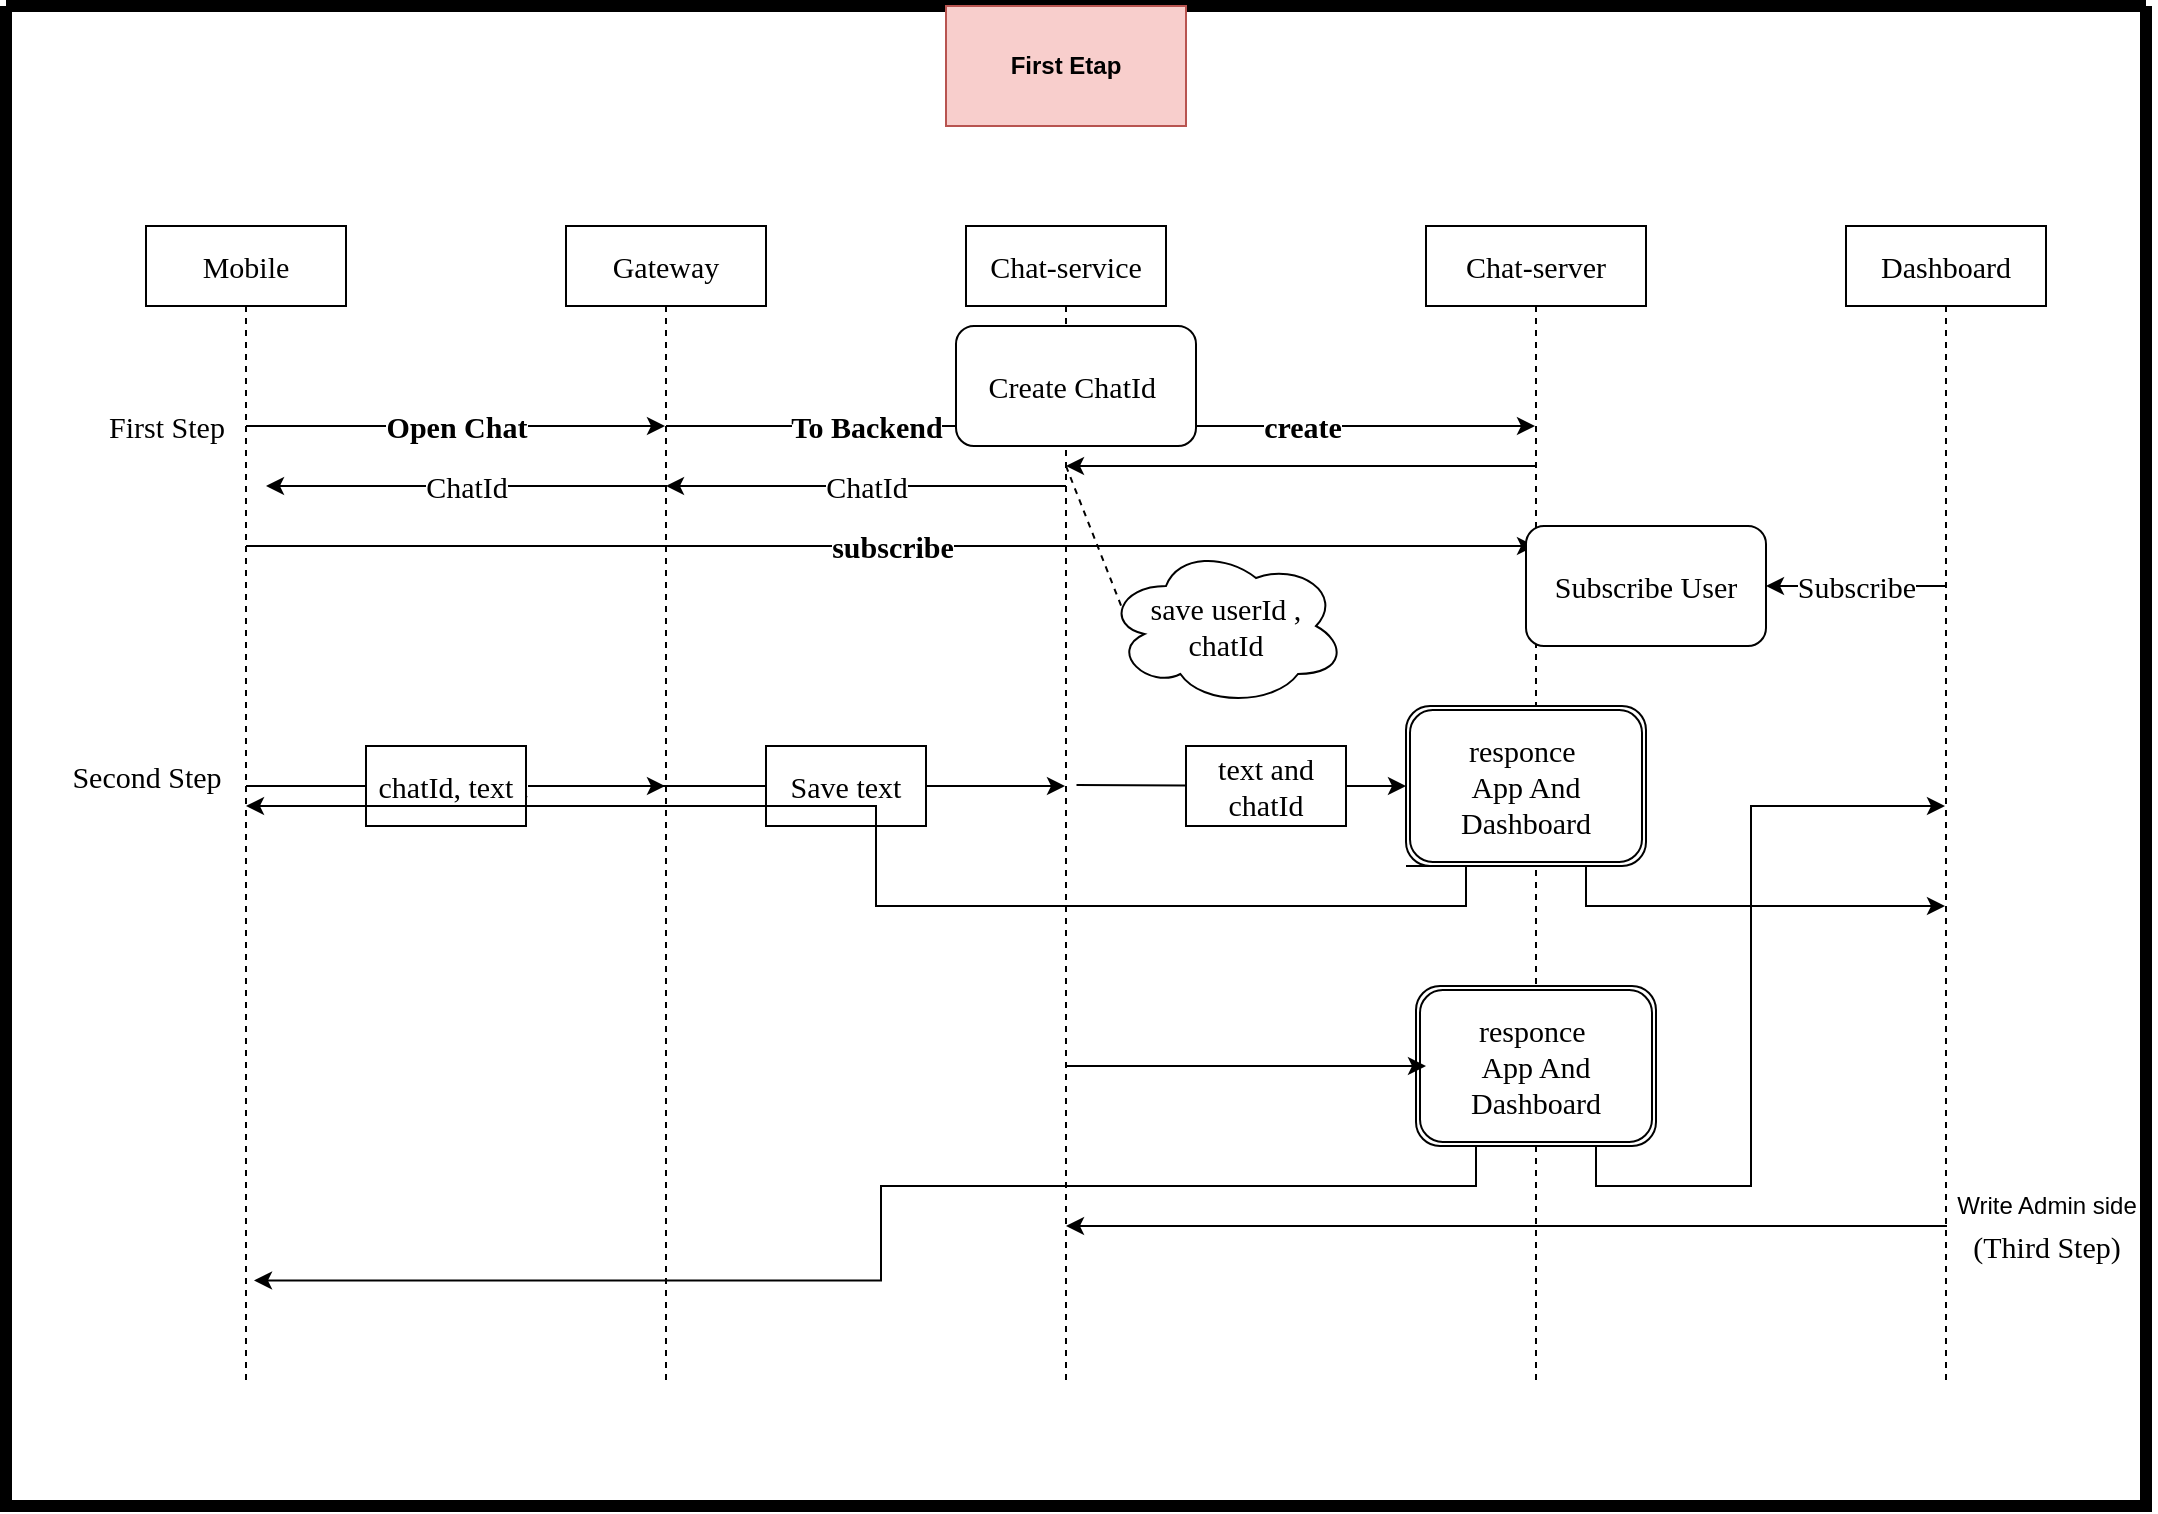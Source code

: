 <mxfile version="20.8.8" type="github">
  <diagram name="Page-1" id="KIwHybLn52e8ehzTKOoV">
    <mxGraphModel dx="2261" dy="1933" grid="1" gridSize="10" guides="1" tooltips="1" connect="1" arrows="1" fold="1" page="1" pageScale="1" pageWidth="827" pageHeight="1169" math="0" shadow="0">
      <root>
        <mxCell id="0" />
        <mxCell id="1" parent="0" />
        <mxCell id="veVKL41kce-d5Y9GhIfq-1" value="Mobile" style="shape=umlLifeline;perimeter=lifelinePerimeter;whiteSpace=wrap;html=1;container=1;collapsible=0;recursiveResize=0;outlineConnect=0;fontFamily=Times New Roman;fontSize=15;" vertex="1" parent="1">
          <mxGeometry x="70" y="60" width="100" height="580" as="geometry" />
        </mxCell>
        <mxCell id="veVKL41kce-d5Y9GhIfq-6" value="" style="endArrow=classic;html=1;rounded=0;fontFamily=Times New Roman;fontSize=15;" edge="1" parent="veVKL41kce-d5Y9GhIfq-1" target="veVKL41kce-d5Y9GhIfq-2">
          <mxGeometry relative="1" as="geometry">
            <mxPoint x="50" y="100" as="sourcePoint" />
            <mxPoint x="150" y="100" as="targetPoint" />
            <Array as="points">
              <mxPoint x="150" y="100" />
            </Array>
          </mxGeometry>
        </mxCell>
        <mxCell id="veVKL41kce-d5Y9GhIfq-7" value="&lt;b style=&quot;font-size: 15px;&quot;&gt;Open Chat&lt;/b&gt;" style="edgeLabel;resizable=0;html=1;align=center;verticalAlign=middle;fontFamily=Times New Roman;fontSize=15;" connectable="0" vertex="1" parent="veVKL41kce-d5Y9GhIfq-6">
          <mxGeometry relative="1" as="geometry" />
        </mxCell>
        <mxCell id="veVKL41kce-d5Y9GhIfq-2" value="Gateway" style="shape=umlLifeline;perimeter=lifelinePerimeter;whiteSpace=wrap;html=1;container=1;collapsible=0;recursiveResize=0;outlineConnect=0;fontFamily=Times New Roman;fontSize=15;" vertex="1" parent="1">
          <mxGeometry x="280" y="60" width="100" height="580" as="geometry" />
        </mxCell>
        <mxCell id="veVKL41kce-d5Y9GhIfq-11" value="" style="endArrow=classic;html=1;rounded=0;fontFamily=Times New Roman;fontSize=15;" edge="1" parent="veVKL41kce-d5Y9GhIfq-2" target="veVKL41kce-d5Y9GhIfq-3">
          <mxGeometry relative="1" as="geometry">
            <mxPoint x="50" y="100" as="sourcePoint" />
            <mxPoint x="150" y="100" as="targetPoint" />
          </mxGeometry>
        </mxCell>
        <mxCell id="veVKL41kce-d5Y9GhIfq-12" value="&lt;b style=&quot;font-size: 15px;&quot;&gt;To Backend&lt;/b&gt;" style="edgeLabel;resizable=0;html=1;align=center;verticalAlign=middle;fontFamily=Times New Roman;fontSize=15;" connectable="0" vertex="1" parent="veVKL41kce-d5Y9GhIfq-11">
          <mxGeometry relative="1" as="geometry" />
        </mxCell>
        <mxCell id="veVKL41kce-d5Y9GhIfq-43" value="" style="endArrow=classic;html=1;rounded=0;fontFamily=Times New Roman;fontSize=15;" edge="1" parent="veVKL41kce-d5Y9GhIfq-2" target="veVKL41kce-d5Y9GhIfq-4">
          <mxGeometry relative="1" as="geometry">
            <mxPoint x="-160" y="160" as="sourcePoint" />
            <mxPoint x="49.5" y="160" as="targetPoint" />
            <Array as="points">
              <mxPoint x="-60" y="160" />
            </Array>
          </mxGeometry>
        </mxCell>
        <mxCell id="veVKL41kce-d5Y9GhIfq-44" value="&lt;b style=&quot;font-size: 15px;&quot;&gt;subscribe&lt;/b&gt;" style="edgeLabel;resizable=0;html=1;align=center;verticalAlign=middle;fontFamily=Times New Roman;fontSize=15;" connectable="0" vertex="1" parent="veVKL41kce-d5Y9GhIfq-43">
          <mxGeometry relative="1" as="geometry" />
        </mxCell>
        <mxCell id="veVKL41kce-d5Y9GhIfq-3" value="Chat-service" style="shape=umlLifeline;perimeter=lifelinePerimeter;whiteSpace=wrap;html=1;container=1;collapsible=0;recursiveResize=0;outlineConnect=0;fontFamily=Times New Roman;fontSize=15;" vertex="1" parent="1">
          <mxGeometry x="480" y="60" width="100" height="580" as="geometry" />
        </mxCell>
        <mxCell id="veVKL41kce-d5Y9GhIfq-16" value="" style="endArrow=classic;html=1;rounded=0;fontFamily=Times New Roman;fontSize=15;" edge="1" parent="veVKL41kce-d5Y9GhIfq-3" target="veVKL41kce-d5Y9GhIfq-4">
          <mxGeometry relative="1" as="geometry">
            <mxPoint x="50" y="100" as="sourcePoint" />
            <mxPoint x="150" y="100" as="targetPoint" />
          </mxGeometry>
        </mxCell>
        <mxCell id="veVKL41kce-d5Y9GhIfq-17" value="&lt;b&gt;create&lt;/b&gt;" style="edgeLabel;resizable=0;html=1;align=center;verticalAlign=middle;fontFamily=Times New Roman;fontSize=15;" connectable="0" vertex="1" parent="veVKL41kce-d5Y9GhIfq-16">
          <mxGeometry relative="1" as="geometry" />
        </mxCell>
        <mxCell id="veVKL41kce-d5Y9GhIfq-24" value="" style="endArrow=none;dashed=1;html=1;rounded=0;fontFamily=Times New Roman;fontSize=15;entryX=0.07;entryY=0.4;entryDx=0;entryDy=0;entryPerimeter=0;" edge="1" parent="veVKL41kce-d5Y9GhIfq-3" target="veVKL41kce-d5Y9GhIfq-23">
          <mxGeometry width="50" height="50" relative="1" as="geometry">
            <mxPoint x="50" y="120" as="sourcePoint" />
            <mxPoint x="120" y="60" as="targetPoint" />
          </mxGeometry>
        </mxCell>
        <mxCell id="veVKL41kce-d5Y9GhIfq-33" value="" style="endArrow=classic;html=1;rounded=0;fontFamily=Times New Roman;fontSize=15;" edge="1" parent="veVKL41kce-d5Y9GhIfq-3">
          <mxGeometry relative="1" as="geometry">
            <mxPoint x="-160" y="280" as="sourcePoint" />
            <mxPoint x="49.5" y="280" as="targetPoint" />
            <Array as="points">
              <mxPoint x="-110" y="280" />
              <mxPoint x="-60" y="280" />
              <mxPoint y="280" />
            </Array>
          </mxGeometry>
        </mxCell>
        <mxCell id="veVKL41kce-d5Y9GhIfq-4" value="Chat-server" style="shape=umlLifeline;perimeter=lifelinePerimeter;whiteSpace=wrap;html=1;container=1;collapsible=0;recursiveResize=0;outlineConnect=0;fontFamily=Times New Roman;fontSize=15;" vertex="1" parent="1">
          <mxGeometry x="710" y="60" width="110" height="580" as="geometry" />
        </mxCell>
        <mxCell id="veVKL41kce-d5Y9GhIfq-47" value="responce&amp;nbsp;&lt;br style=&quot;font-size: 15px;&quot;&gt;App And Dashboard" style="shape=ext;double=1;rounded=1;whiteSpace=wrap;html=1;fontFamily=Times New Roman;fontSize=15;" vertex="1" parent="veVKL41kce-d5Y9GhIfq-4">
          <mxGeometry x="-10" y="240" width="120" height="80" as="geometry" />
        </mxCell>
        <mxCell id="veVKL41kce-d5Y9GhIfq-56" value="responce&amp;nbsp;&lt;br style=&quot;font-size: 15px;&quot;&gt;App And Dashboard" style="shape=ext;double=1;rounded=1;whiteSpace=wrap;html=1;fontFamily=Times New Roman;fontSize=15;" vertex="1" parent="veVKL41kce-d5Y9GhIfq-4">
          <mxGeometry x="-5" y="380" width="120" height="80" as="geometry" />
        </mxCell>
        <mxCell id="veVKL41kce-d5Y9GhIfq-5" value="Dashboard" style="shape=umlLifeline;perimeter=lifelinePerimeter;whiteSpace=wrap;html=1;container=1;collapsible=0;recursiveResize=0;outlineConnect=0;fontFamily=Times New Roman;fontSize=15;" vertex="1" parent="1">
          <mxGeometry x="920" y="60" width="100" height="580" as="geometry" />
        </mxCell>
        <mxCell id="veVKL41kce-d5Y9GhIfq-8" value="First Step" style="text;html=1;align=center;verticalAlign=middle;resizable=0;points=[];autosize=1;strokeColor=none;fillColor=none;fontFamily=Times New Roman;fontSize=15;" vertex="1" parent="1">
          <mxGeometry x="40" y="145" width="80" height="30" as="geometry" />
        </mxCell>
        <mxCell id="veVKL41kce-d5Y9GhIfq-18" value="" style="endArrow=classic;html=1;rounded=0;fontFamily=Times New Roman;fontSize=15;" edge="1" parent="1" source="veVKL41kce-d5Y9GhIfq-4" target="veVKL41kce-d5Y9GhIfq-3">
          <mxGeometry relative="1" as="geometry">
            <mxPoint x="710" y="180" as="sourcePoint" />
            <mxPoint x="710" y="180" as="targetPoint" />
            <Array as="points">
              <mxPoint x="680" y="180" />
            </Array>
          </mxGeometry>
        </mxCell>
        <mxCell id="veVKL41kce-d5Y9GhIfq-25" value="" style="endArrow=classic;html=1;rounded=0;fontFamily=Times New Roman;fontSize=15;" edge="1" parent="1" target="veVKL41kce-d5Y9GhIfq-2">
          <mxGeometry relative="1" as="geometry">
            <mxPoint x="530" y="190" as="sourcePoint" />
            <mxPoint x="530" y="180" as="targetPoint" />
            <Array as="points">
              <mxPoint x="460" y="190" />
            </Array>
          </mxGeometry>
        </mxCell>
        <mxCell id="veVKL41kce-d5Y9GhIfq-26" value="ChatId" style="edgeLabel;resizable=0;html=1;align=center;verticalAlign=middle;fontFamily=Times New Roman;fontSize=15;" connectable="0" vertex="1" parent="veVKL41kce-d5Y9GhIfq-25">
          <mxGeometry relative="1" as="geometry" />
        </mxCell>
        <mxCell id="veVKL41kce-d5Y9GhIfq-27" value="" style="endArrow=classic;html=1;rounded=0;fontFamily=Times New Roman;fontSize=15;" edge="1" parent="1">
          <mxGeometry relative="1" as="geometry">
            <mxPoint x="330.5" y="190" as="sourcePoint" />
            <mxPoint x="130" y="190" as="targetPoint" />
            <Array as="points">
              <mxPoint x="260.5" y="190" />
            </Array>
          </mxGeometry>
        </mxCell>
        <mxCell id="veVKL41kce-d5Y9GhIfq-28" value="ChatId" style="edgeLabel;resizable=0;html=1;align=center;verticalAlign=middle;fontFamily=Times New Roman;fontSize=15;" connectable="0" vertex="1" parent="veVKL41kce-d5Y9GhIfq-27">
          <mxGeometry relative="1" as="geometry" />
        </mxCell>
        <mxCell id="veVKL41kce-d5Y9GhIfq-30" value="" style="endArrow=classic;html=1;rounded=0;fontFamily=Times New Roman;fontSize=15;" edge="1" parent="1">
          <mxGeometry relative="1" as="geometry">
            <mxPoint x="120" y="340" as="sourcePoint" />
            <mxPoint x="329.5" y="340" as="targetPoint" />
            <Array as="points">
              <mxPoint x="170" y="340" />
              <mxPoint x="220" y="340" />
              <mxPoint x="280" y="340" />
            </Array>
          </mxGeometry>
        </mxCell>
        <mxCell id="veVKL41kce-d5Y9GhIfq-31" value="&lt;b style=&quot;font-size: 15px;&quot;&gt;Open Chat&lt;/b&gt;" style="edgeLabel;resizable=0;html=1;align=center;verticalAlign=middle;fontFamily=Times New Roman;fontSize=15;" connectable="0" vertex="1" parent="veVKL41kce-d5Y9GhIfq-30">
          <mxGeometry relative="1" as="geometry" />
        </mxCell>
        <mxCell id="veVKL41kce-d5Y9GhIfq-29" value="Second Step" style="text;html=1;align=center;verticalAlign=middle;resizable=0;points=[];autosize=1;strokeColor=none;fillColor=none;fontFamily=Times New Roman;fontSize=15;" vertex="1" parent="1">
          <mxGeometry x="20" y="320" width="100" height="30" as="geometry" />
        </mxCell>
        <mxCell id="veVKL41kce-d5Y9GhIfq-32" value="chatId, text" style="whiteSpace=wrap;html=1;fontFamily=Times New Roman;fontSize=15;" vertex="1" parent="1">
          <mxGeometry x="180" y="320" width="80" height="40" as="geometry" />
        </mxCell>
        <mxCell id="veVKL41kce-d5Y9GhIfq-35" value="Save text" style="whiteSpace=wrap;html=1;fontFamily=Times New Roman;fontSize=15;" vertex="1" parent="1">
          <mxGeometry x="380" y="320" width="80" height="40" as="geometry" />
        </mxCell>
        <mxCell id="veVKL41kce-d5Y9GhIfq-40" value="" style="endArrow=none;html=1;rounded=0;fontFamily=Times New Roman;fontSize=15;" edge="1" parent="1" target="veVKL41kce-d5Y9GhIfq-39">
          <mxGeometry relative="1" as="geometry">
            <mxPoint x="535.25" y="339.5" as="sourcePoint" />
            <mxPoint x="759.5" y="339.5" as="targetPoint" />
            <Array as="points" />
          </mxGeometry>
        </mxCell>
        <mxCell id="veVKL41kce-d5Y9GhIfq-52" style="edgeStyle=orthogonalEdgeStyle;rounded=0;orthogonalLoop=1;jettySize=auto;html=1;exitX=1;exitY=0.5;exitDx=0;exitDy=0;entryX=0;entryY=0.5;entryDx=0;entryDy=0;fontFamily=Times New Roman;fontSize=15;" edge="1" parent="1" source="veVKL41kce-d5Y9GhIfq-39" target="veVKL41kce-d5Y9GhIfq-47">
          <mxGeometry relative="1" as="geometry" />
        </mxCell>
        <mxCell id="veVKL41kce-d5Y9GhIfq-39" value="text and chatId" style="whiteSpace=wrap;html=1;fontFamily=Times New Roman;fontSize=15;" vertex="1" parent="1">
          <mxGeometry x="590" y="320" width="80" height="40" as="geometry" />
        </mxCell>
        <mxCell id="veVKL41kce-d5Y9GhIfq-45" value="Subscribe User" style="rounded=1;whiteSpace=wrap;html=1;fontFamily=Times New Roman;fontSize=15;" vertex="1" parent="1">
          <mxGeometry x="760" y="210" width="120" height="60" as="geometry" />
        </mxCell>
        <mxCell id="veVKL41kce-d5Y9GhIfq-48" style="edgeStyle=orthogonalEdgeStyle;rounded=0;orthogonalLoop=1;jettySize=auto;html=1;exitX=0.75;exitY=1;exitDx=0;exitDy=0;fontFamily=Times New Roman;fontSize=15;" edge="1" parent="1" source="veVKL41kce-d5Y9GhIfq-47" target="veVKL41kce-d5Y9GhIfq-5">
          <mxGeometry relative="1" as="geometry">
            <Array as="points">
              <mxPoint x="790" y="400" />
            </Array>
          </mxGeometry>
        </mxCell>
        <mxCell id="veVKL41kce-d5Y9GhIfq-49" style="edgeStyle=orthogonalEdgeStyle;rounded=0;orthogonalLoop=1;jettySize=auto;html=1;exitX=0;exitY=1;exitDx=0;exitDy=0;fontFamily=Times New Roman;fontSize=15;" edge="1" parent="1" source="veVKL41kce-d5Y9GhIfq-47" target="veVKL41kce-d5Y9GhIfq-1">
          <mxGeometry relative="1" as="geometry">
            <mxPoint x="180" y="440" as="targetPoint" />
            <Array as="points">
              <mxPoint x="730" y="380" />
              <mxPoint x="730" y="400" />
              <mxPoint x="435" y="400" />
              <mxPoint x="435" y="350" />
            </Array>
          </mxGeometry>
        </mxCell>
        <mxCell id="veVKL41kce-d5Y9GhIfq-57" value="" style="endArrow=classic;html=1;rounded=0;fontFamily=Times New Roman;fontSize=15;" edge="1" parent="1" target="veVKL41kce-d5Y9GhIfq-3">
          <mxGeometry relative="1" as="geometry">
            <mxPoint x="970.5" y="560" as="sourcePoint" />
            <mxPoint x="770" y="560" as="targetPoint" />
            <Array as="points">
              <mxPoint x="900.5" y="560" />
            </Array>
          </mxGeometry>
        </mxCell>
        <mxCell id="veVKL41kce-d5Y9GhIfq-60" value="Write Admin side" style="text;html=1;align=center;verticalAlign=middle;resizable=0;points=[];autosize=1;strokeColor=none;fillColor=none;" vertex="1" parent="1">
          <mxGeometry x="965" y="535" width="110" height="30" as="geometry" />
        </mxCell>
        <mxCell id="veVKL41kce-d5Y9GhIfq-61" value="(Third Step)" style="text;html=1;align=center;verticalAlign=middle;resizable=0;points=[];autosize=1;strokeColor=none;fillColor=none;fontFamily=Times New Roman;fontSize=15;" vertex="1" parent="1">
          <mxGeometry x="970" y="555" width="100" height="30" as="geometry" />
        </mxCell>
        <mxCell id="veVKL41kce-d5Y9GhIfq-62" value="" style="endArrow=classic;html=1;rounded=0;fontFamily=Times New Roman;fontSize=15;" edge="1" parent="1">
          <mxGeometry relative="1" as="geometry">
            <mxPoint x="530" y="480" as="sourcePoint" />
            <mxPoint x="710" y="480" as="targetPoint" />
            <Array as="points">
              <mxPoint x="600.5" y="480" />
            </Array>
          </mxGeometry>
        </mxCell>
        <mxCell id="veVKL41kce-d5Y9GhIfq-65" style="edgeStyle=orthogonalEdgeStyle;rounded=0;orthogonalLoop=1;jettySize=auto;html=1;exitX=0.75;exitY=1;exitDx=0;exitDy=0;fontFamily=Times New Roman;fontSize=15;" edge="1" parent="1" source="veVKL41kce-d5Y9GhIfq-56" target="veVKL41kce-d5Y9GhIfq-5">
          <mxGeometry relative="1" as="geometry" />
        </mxCell>
        <mxCell id="veVKL41kce-d5Y9GhIfq-66" style="edgeStyle=orthogonalEdgeStyle;rounded=0;orthogonalLoop=1;jettySize=auto;html=1;exitX=0.25;exitY=1;exitDx=0;exitDy=0;entryX=0.54;entryY=0.909;entryDx=0;entryDy=0;entryPerimeter=0;fontFamily=Times New Roman;fontSize=15;" edge="1" parent="1" source="veVKL41kce-d5Y9GhIfq-56" target="veVKL41kce-d5Y9GhIfq-1">
          <mxGeometry relative="1" as="geometry">
            <mxPoint x="130" y="590" as="targetPoint" />
          </mxGeometry>
        </mxCell>
        <mxCell id="veVKL41kce-d5Y9GhIfq-67" value="" style="swimlane;startSize=0;strokeWidth=6;" vertex="1" parent="1">
          <mxGeometry y="-50" width="1070" height="750" as="geometry" />
        </mxCell>
        <mxCell id="veVKL41kce-d5Y9GhIfq-42" value="&lt;b&gt;First Etap&lt;/b&gt;" style="whiteSpace=wrap;html=1;fillColor=#f8cecc;strokeColor=#b85450;" vertex="1" parent="veVKL41kce-d5Y9GhIfq-67">
          <mxGeometry x="470" width="120" height="60" as="geometry" />
        </mxCell>
        <mxCell id="veVKL41kce-d5Y9GhIfq-68" value="" style="endArrow=classic;html=1;rounded=0;fontFamily=Times New Roman;fontSize=15;" edge="1" parent="veVKL41kce-d5Y9GhIfq-67">
          <mxGeometry relative="1" as="geometry">
            <mxPoint x="970" y="290" as="sourcePoint" />
            <mxPoint x="880" y="290" as="targetPoint" />
            <Array as="points" />
          </mxGeometry>
        </mxCell>
        <mxCell id="veVKL41kce-d5Y9GhIfq-69" value="Subscribe" style="edgeLabel;resizable=0;html=1;align=center;verticalAlign=middle;fontFamily=Times New Roman;fontSize=15;" connectable="0" vertex="1" parent="veVKL41kce-d5Y9GhIfq-68">
          <mxGeometry relative="1" as="geometry" />
        </mxCell>
        <mxCell id="veVKL41kce-d5Y9GhIfq-23" value="save userId ,&lt;br style=&quot;font-size: 15px;&quot;&gt;chatId" style="ellipse;shape=cloud;whiteSpace=wrap;html=1;fontFamily=Times New Roman;fontSize=15;" vertex="1" parent="veVKL41kce-d5Y9GhIfq-67">
          <mxGeometry x="550" y="270" width="120" height="80" as="geometry" />
        </mxCell>
        <mxCell id="veVKL41kce-d5Y9GhIfq-20" value="Create ChatId&amp;nbsp;" style="rounded=1;whiteSpace=wrap;html=1;fontFamily=Times New Roman;fontSize=15;" vertex="1" parent="veVKL41kce-d5Y9GhIfq-67">
          <mxGeometry x="475" y="160" width="120" height="60" as="geometry" />
        </mxCell>
      </root>
    </mxGraphModel>
  </diagram>
</mxfile>
